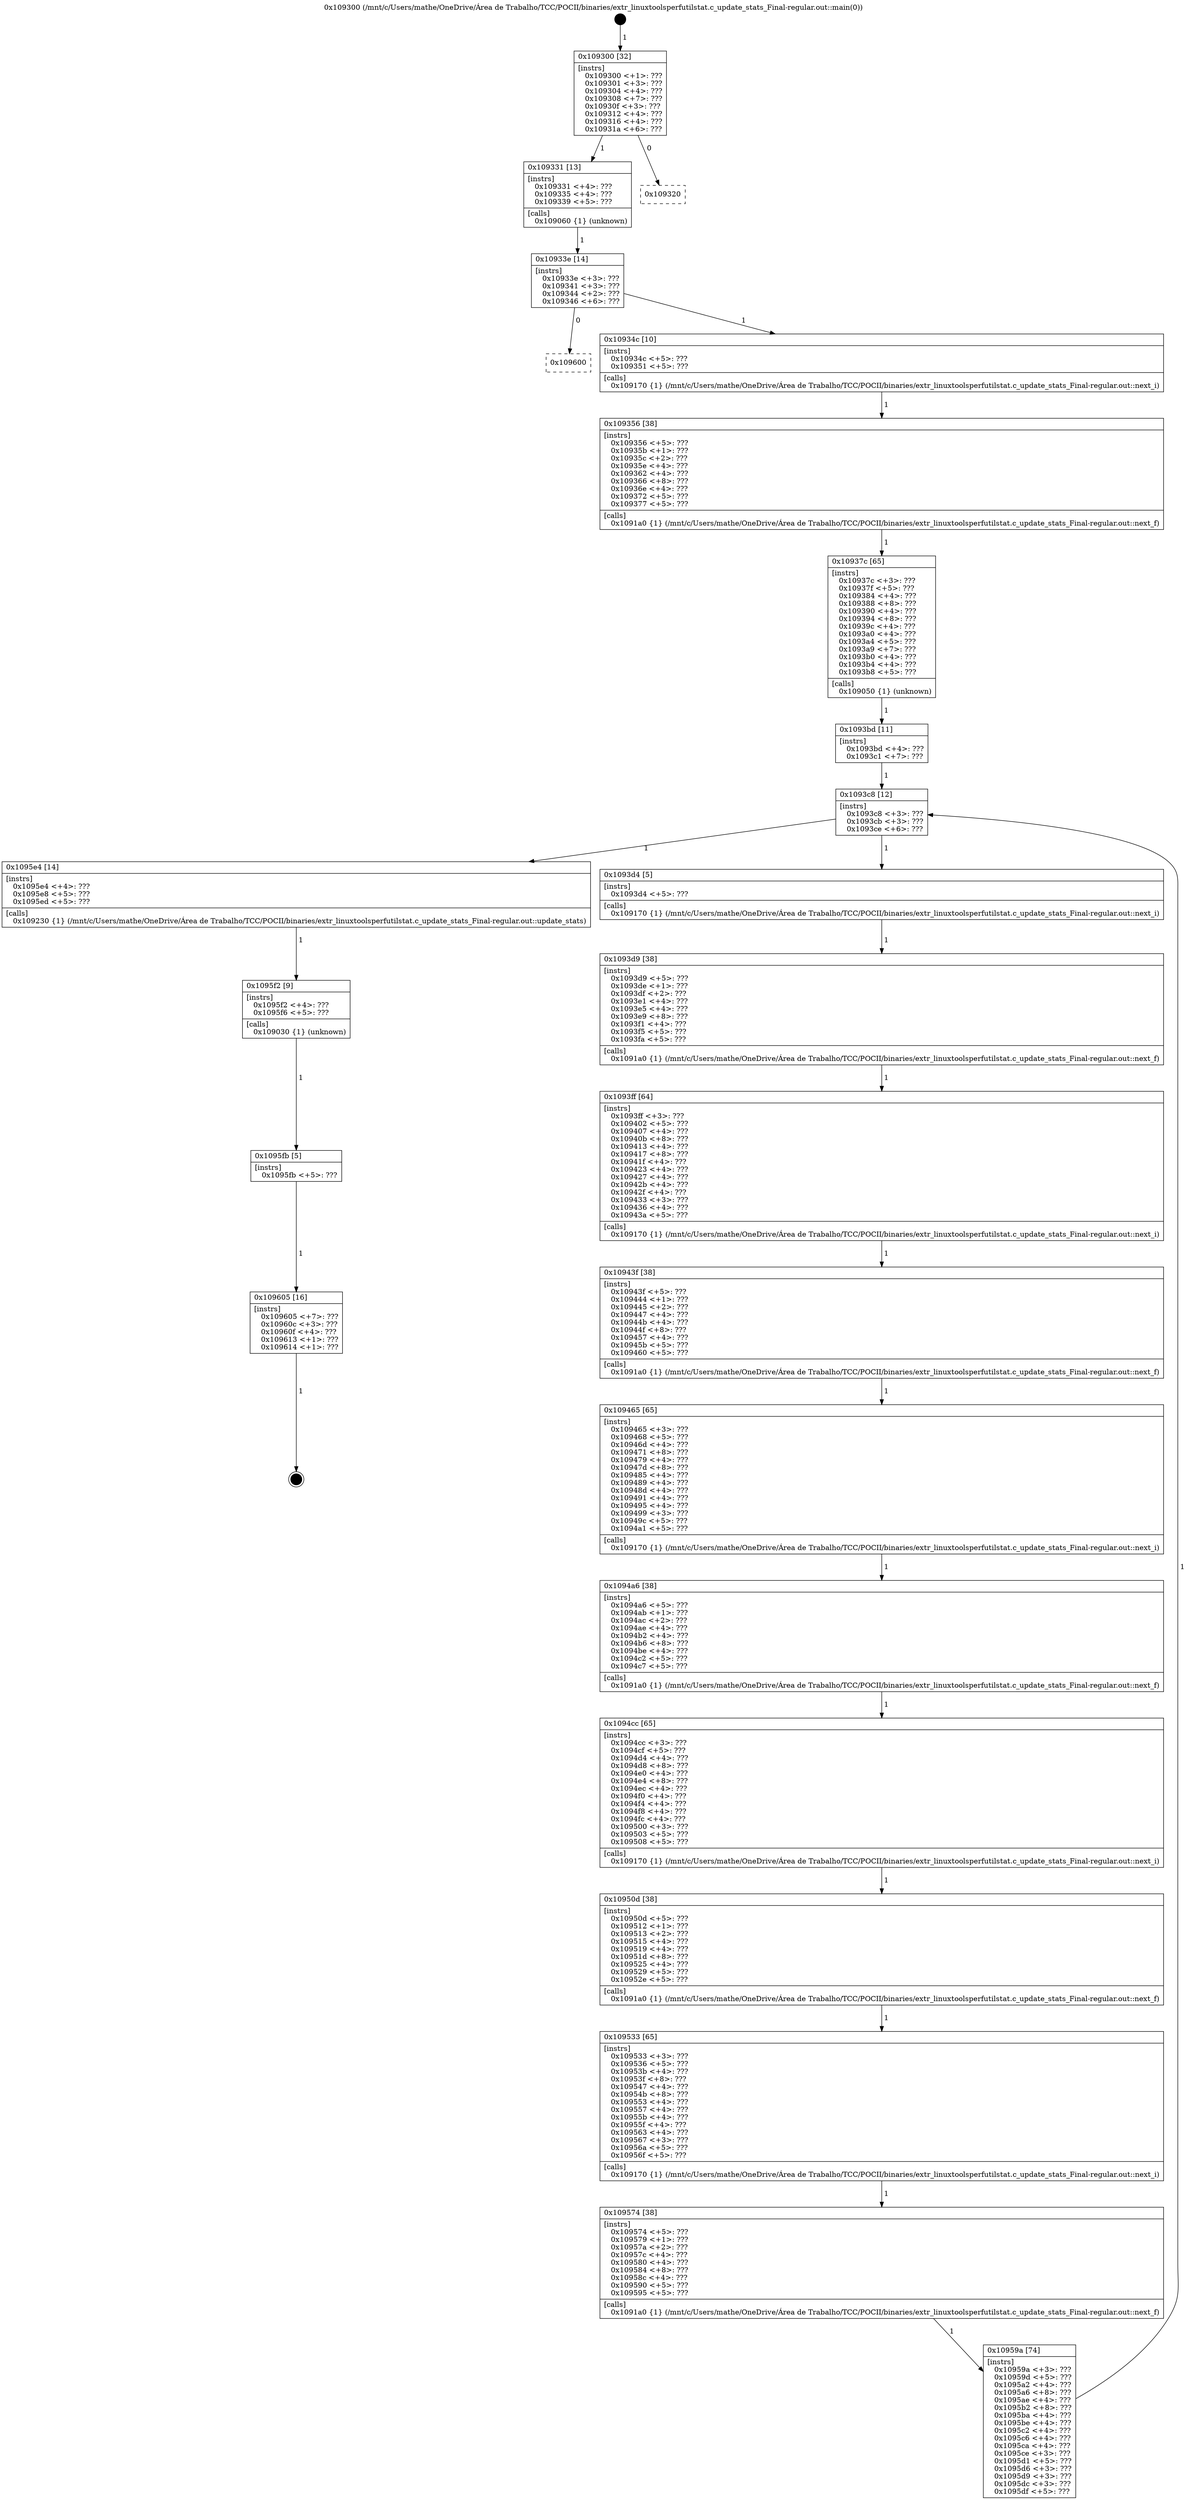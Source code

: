 digraph "0x109300" {
  label = "0x109300 (/mnt/c/Users/mathe/OneDrive/Área de Trabalho/TCC/POCII/binaries/extr_linuxtoolsperfutilstat.c_update_stats_Final-regular.out::main(0))"
  labelloc = "t"
  node[shape=record]

  Entry [label="",width=0.3,height=0.3,shape=circle,fillcolor=black,style=filled]
  "0x109300" [label="{
     0x109300 [32]\l
     | [instrs]\l
     &nbsp;&nbsp;0x109300 \<+1\>: ???\l
     &nbsp;&nbsp;0x109301 \<+3\>: ???\l
     &nbsp;&nbsp;0x109304 \<+4\>: ???\l
     &nbsp;&nbsp;0x109308 \<+7\>: ???\l
     &nbsp;&nbsp;0x10930f \<+3\>: ???\l
     &nbsp;&nbsp;0x109312 \<+4\>: ???\l
     &nbsp;&nbsp;0x109316 \<+4\>: ???\l
     &nbsp;&nbsp;0x10931a \<+6\>: ???\l
  }"]
  "0x109331" [label="{
     0x109331 [13]\l
     | [instrs]\l
     &nbsp;&nbsp;0x109331 \<+4\>: ???\l
     &nbsp;&nbsp;0x109335 \<+4\>: ???\l
     &nbsp;&nbsp;0x109339 \<+5\>: ???\l
     | [calls]\l
     &nbsp;&nbsp;0x109060 \{1\} (unknown)\l
  }"]
  "0x109320" [label="{
     0x109320\l
  }", style=dashed]
  "0x10933e" [label="{
     0x10933e [14]\l
     | [instrs]\l
     &nbsp;&nbsp;0x10933e \<+3\>: ???\l
     &nbsp;&nbsp;0x109341 \<+3\>: ???\l
     &nbsp;&nbsp;0x109344 \<+2\>: ???\l
     &nbsp;&nbsp;0x109346 \<+6\>: ???\l
  }"]
  "0x109600" [label="{
     0x109600\l
  }", style=dashed]
  "0x10934c" [label="{
     0x10934c [10]\l
     | [instrs]\l
     &nbsp;&nbsp;0x10934c \<+5\>: ???\l
     &nbsp;&nbsp;0x109351 \<+5\>: ???\l
     | [calls]\l
     &nbsp;&nbsp;0x109170 \{1\} (/mnt/c/Users/mathe/OneDrive/Área de Trabalho/TCC/POCII/binaries/extr_linuxtoolsperfutilstat.c_update_stats_Final-regular.out::next_i)\l
  }"]
  Exit [label="",width=0.3,height=0.3,shape=circle,fillcolor=black,style=filled,peripheries=2]
  "0x109356" [label="{
     0x109356 [38]\l
     | [instrs]\l
     &nbsp;&nbsp;0x109356 \<+5\>: ???\l
     &nbsp;&nbsp;0x10935b \<+1\>: ???\l
     &nbsp;&nbsp;0x10935c \<+2\>: ???\l
     &nbsp;&nbsp;0x10935e \<+4\>: ???\l
     &nbsp;&nbsp;0x109362 \<+4\>: ???\l
     &nbsp;&nbsp;0x109366 \<+8\>: ???\l
     &nbsp;&nbsp;0x10936e \<+4\>: ???\l
     &nbsp;&nbsp;0x109372 \<+5\>: ???\l
     &nbsp;&nbsp;0x109377 \<+5\>: ???\l
     | [calls]\l
     &nbsp;&nbsp;0x1091a0 \{1\} (/mnt/c/Users/mathe/OneDrive/Área de Trabalho/TCC/POCII/binaries/extr_linuxtoolsperfutilstat.c_update_stats_Final-regular.out::next_f)\l
  }"]
  "0x10937c" [label="{
     0x10937c [65]\l
     | [instrs]\l
     &nbsp;&nbsp;0x10937c \<+3\>: ???\l
     &nbsp;&nbsp;0x10937f \<+5\>: ???\l
     &nbsp;&nbsp;0x109384 \<+4\>: ???\l
     &nbsp;&nbsp;0x109388 \<+8\>: ???\l
     &nbsp;&nbsp;0x109390 \<+4\>: ???\l
     &nbsp;&nbsp;0x109394 \<+8\>: ???\l
     &nbsp;&nbsp;0x10939c \<+4\>: ???\l
     &nbsp;&nbsp;0x1093a0 \<+4\>: ???\l
     &nbsp;&nbsp;0x1093a4 \<+5\>: ???\l
     &nbsp;&nbsp;0x1093a9 \<+7\>: ???\l
     &nbsp;&nbsp;0x1093b0 \<+4\>: ???\l
     &nbsp;&nbsp;0x1093b4 \<+4\>: ???\l
     &nbsp;&nbsp;0x1093b8 \<+5\>: ???\l
     | [calls]\l
     &nbsp;&nbsp;0x109050 \{1\} (unknown)\l
  }"]
  "0x1093c8" [label="{
     0x1093c8 [12]\l
     | [instrs]\l
     &nbsp;&nbsp;0x1093c8 \<+3\>: ???\l
     &nbsp;&nbsp;0x1093cb \<+3\>: ???\l
     &nbsp;&nbsp;0x1093ce \<+6\>: ???\l
  }"]
  "0x1095e4" [label="{
     0x1095e4 [14]\l
     | [instrs]\l
     &nbsp;&nbsp;0x1095e4 \<+4\>: ???\l
     &nbsp;&nbsp;0x1095e8 \<+5\>: ???\l
     &nbsp;&nbsp;0x1095ed \<+5\>: ???\l
     | [calls]\l
     &nbsp;&nbsp;0x109230 \{1\} (/mnt/c/Users/mathe/OneDrive/Área de Trabalho/TCC/POCII/binaries/extr_linuxtoolsperfutilstat.c_update_stats_Final-regular.out::update_stats)\l
  }"]
  "0x1093d4" [label="{
     0x1093d4 [5]\l
     | [instrs]\l
     &nbsp;&nbsp;0x1093d4 \<+5\>: ???\l
     | [calls]\l
     &nbsp;&nbsp;0x109170 \{1\} (/mnt/c/Users/mathe/OneDrive/Área de Trabalho/TCC/POCII/binaries/extr_linuxtoolsperfutilstat.c_update_stats_Final-regular.out::next_i)\l
  }"]
  "0x1093d9" [label="{
     0x1093d9 [38]\l
     | [instrs]\l
     &nbsp;&nbsp;0x1093d9 \<+5\>: ???\l
     &nbsp;&nbsp;0x1093de \<+1\>: ???\l
     &nbsp;&nbsp;0x1093df \<+2\>: ???\l
     &nbsp;&nbsp;0x1093e1 \<+4\>: ???\l
     &nbsp;&nbsp;0x1093e5 \<+4\>: ???\l
     &nbsp;&nbsp;0x1093e9 \<+8\>: ???\l
     &nbsp;&nbsp;0x1093f1 \<+4\>: ???\l
     &nbsp;&nbsp;0x1093f5 \<+5\>: ???\l
     &nbsp;&nbsp;0x1093fa \<+5\>: ???\l
     | [calls]\l
     &nbsp;&nbsp;0x1091a0 \{1\} (/mnt/c/Users/mathe/OneDrive/Área de Trabalho/TCC/POCII/binaries/extr_linuxtoolsperfutilstat.c_update_stats_Final-regular.out::next_f)\l
  }"]
  "0x1093ff" [label="{
     0x1093ff [64]\l
     | [instrs]\l
     &nbsp;&nbsp;0x1093ff \<+3\>: ???\l
     &nbsp;&nbsp;0x109402 \<+5\>: ???\l
     &nbsp;&nbsp;0x109407 \<+4\>: ???\l
     &nbsp;&nbsp;0x10940b \<+8\>: ???\l
     &nbsp;&nbsp;0x109413 \<+4\>: ???\l
     &nbsp;&nbsp;0x109417 \<+8\>: ???\l
     &nbsp;&nbsp;0x10941f \<+4\>: ???\l
     &nbsp;&nbsp;0x109423 \<+4\>: ???\l
     &nbsp;&nbsp;0x109427 \<+4\>: ???\l
     &nbsp;&nbsp;0x10942b \<+4\>: ???\l
     &nbsp;&nbsp;0x10942f \<+4\>: ???\l
     &nbsp;&nbsp;0x109433 \<+3\>: ???\l
     &nbsp;&nbsp;0x109436 \<+4\>: ???\l
     &nbsp;&nbsp;0x10943a \<+5\>: ???\l
     | [calls]\l
     &nbsp;&nbsp;0x109170 \{1\} (/mnt/c/Users/mathe/OneDrive/Área de Trabalho/TCC/POCII/binaries/extr_linuxtoolsperfutilstat.c_update_stats_Final-regular.out::next_i)\l
  }"]
  "0x10943f" [label="{
     0x10943f [38]\l
     | [instrs]\l
     &nbsp;&nbsp;0x10943f \<+5\>: ???\l
     &nbsp;&nbsp;0x109444 \<+1\>: ???\l
     &nbsp;&nbsp;0x109445 \<+2\>: ???\l
     &nbsp;&nbsp;0x109447 \<+4\>: ???\l
     &nbsp;&nbsp;0x10944b \<+4\>: ???\l
     &nbsp;&nbsp;0x10944f \<+8\>: ???\l
     &nbsp;&nbsp;0x109457 \<+4\>: ???\l
     &nbsp;&nbsp;0x10945b \<+5\>: ???\l
     &nbsp;&nbsp;0x109460 \<+5\>: ???\l
     | [calls]\l
     &nbsp;&nbsp;0x1091a0 \{1\} (/mnt/c/Users/mathe/OneDrive/Área de Trabalho/TCC/POCII/binaries/extr_linuxtoolsperfutilstat.c_update_stats_Final-regular.out::next_f)\l
  }"]
  "0x109465" [label="{
     0x109465 [65]\l
     | [instrs]\l
     &nbsp;&nbsp;0x109465 \<+3\>: ???\l
     &nbsp;&nbsp;0x109468 \<+5\>: ???\l
     &nbsp;&nbsp;0x10946d \<+4\>: ???\l
     &nbsp;&nbsp;0x109471 \<+8\>: ???\l
     &nbsp;&nbsp;0x109479 \<+4\>: ???\l
     &nbsp;&nbsp;0x10947d \<+8\>: ???\l
     &nbsp;&nbsp;0x109485 \<+4\>: ???\l
     &nbsp;&nbsp;0x109489 \<+4\>: ???\l
     &nbsp;&nbsp;0x10948d \<+4\>: ???\l
     &nbsp;&nbsp;0x109491 \<+4\>: ???\l
     &nbsp;&nbsp;0x109495 \<+4\>: ???\l
     &nbsp;&nbsp;0x109499 \<+3\>: ???\l
     &nbsp;&nbsp;0x10949c \<+5\>: ???\l
     &nbsp;&nbsp;0x1094a1 \<+5\>: ???\l
     | [calls]\l
     &nbsp;&nbsp;0x109170 \{1\} (/mnt/c/Users/mathe/OneDrive/Área de Trabalho/TCC/POCII/binaries/extr_linuxtoolsperfutilstat.c_update_stats_Final-regular.out::next_i)\l
  }"]
  "0x1094a6" [label="{
     0x1094a6 [38]\l
     | [instrs]\l
     &nbsp;&nbsp;0x1094a6 \<+5\>: ???\l
     &nbsp;&nbsp;0x1094ab \<+1\>: ???\l
     &nbsp;&nbsp;0x1094ac \<+2\>: ???\l
     &nbsp;&nbsp;0x1094ae \<+4\>: ???\l
     &nbsp;&nbsp;0x1094b2 \<+4\>: ???\l
     &nbsp;&nbsp;0x1094b6 \<+8\>: ???\l
     &nbsp;&nbsp;0x1094be \<+4\>: ???\l
     &nbsp;&nbsp;0x1094c2 \<+5\>: ???\l
     &nbsp;&nbsp;0x1094c7 \<+5\>: ???\l
     | [calls]\l
     &nbsp;&nbsp;0x1091a0 \{1\} (/mnt/c/Users/mathe/OneDrive/Área de Trabalho/TCC/POCII/binaries/extr_linuxtoolsperfutilstat.c_update_stats_Final-regular.out::next_f)\l
  }"]
  "0x1094cc" [label="{
     0x1094cc [65]\l
     | [instrs]\l
     &nbsp;&nbsp;0x1094cc \<+3\>: ???\l
     &nbsp;&nbsp;0x1094cf \<+5\>: ???\l
     &nbsp;&nbsp;0x1094d4 \<+4\>: ???\l
     &nbsp;&nbsp;0x1094d8 \<+8\>: ???\l
     &nbsp;&nbsp;0x1094e0 \<+4\>: ???\l
     &nbsp;&nbsp;0x1094e4 \<+8\>: ???\l
     &nbsp;&nbsp;0x1094ec \<+4\>: ???\l
     &nbsp;&nbsp;0x1094f0 \<+4\>: ???\l
     &nbsp;&nbsp;0x1094f4 \<+4\>: ???\l
     &nbsp;&nbsp;0x1094f8 \<+4\>: ???\l
     &nbsp;&nbsp;0x1094fc \<+4\>: ???\l
     &nbsp;&nbsp;0x109500 \<+3\>: ???\l
     &nbsp;&nbsp;0x109503 \<+5\>: ???\l
     &nbsp;&nbsp;0x109508 \<+5\>: ???\l
     | [calls]\l
     &nbsp;&nbsp;0x109170 \{1\} (/mnt/c/Users/mathe/OneDrive/Área de Trabalho/TCC/POCII/binaries/extr_linuxtoolsperfutilstat.c_update_stats_Final-regular.out::next_i)\l
  }"]
  "0x10950d" [label="{
     0x10950d [38]\l
     | [instrs]\l
     &nbsp;&nbsp;0x10950d \<+5\>: ???\l
     &nbsp;&nbsp;0x109512 \<+1\>: ???\l
     &nbsp;&nbsp;0x109513 \<+2\>: ???\l
     &nbsp;&nbsp;0x109515 \<+4\>: ???\l
     &nbsp;&nbsp;0x109519 \<+4\>: ???\l
     &nbsp;&nbsp;0x10951d \<+8\>: ???\l
     &nbsp;&nbsp;0x109525 \<+4\>: ???\l
     &nbsp;&nbsp;0x109529 \<+5\>: ???\l
     &nbsp;&nbsp;0x10952e \<+5\>: ???\l
     | [calls]\l
     &nbsp;&nbsp;0x1091a0 \{1\} (/mnt/c/Users/mathe/OneDrive/Área de Trabalho/TCC/POCII/binaries/extr_linuxtoolsperfutilstat.c_update_stats_Final-regular.out::next_f)\l
  }"]
  "0x109533" [label="{
     0x109533 [65]\l
     | [instrs]\l
     &nbsp;&nbsp;0x109533 \<+3\>: ???\l
     &nbsp;&nbsp;0x109536 \<+5\>: ???\l
     &nbsp;&nbsp;0x10953b \<+4\>: ???\l
     &nbsp;&nbsp;0x10953f \<+8\>: ???\l
     &nbsp;&nbsp;0x109547 \<+4\>: ???\l
     &nbsp;&nbsp;0x10954b \<+8\>: ???\l
     &nbsp;&nbsp;0x109553 \<+4\>: ???\l
     &nbsp;&nbsp;0x109557 \<+4\>: ???\l
     &nbsp;&nbsp;0x10955b \<+4\>: ???\l
     &nbsp;&nbsp;0x10955f \<+4\>: ???\l
     &nbsp;&nbsp;0x109563 \<+4\>: ???\l
     &nbsp;&nbsp;0x109567 \<+3\>: ???\l
     &nbsp;&nbsp;0x10956a \<+5\>: ???\l
     &nbsp;&nbsp;0x10956f \<+5\>: ???\l
     | [calls]\l
     &nbsp;&nbsp;0x109170 \{1\} (/mnt/c/Users/mathe/OneDrive/Área de Trabalho/TCC/POCII/binaries/extr_linuxtoolsperfutilstat.c_update_stats_Final-regular.out::next_i)\l
  }"]
  "0x109574" [label="{
     0x109574 [38]\l
     | [instrs]\l
     &nbsp;&nbsp;0x109574 \<+5\>: ???\l
     &nbsp;&nbsp;0x109579 \<+1\>: ???\l
     &nbsp;&nbsp;0x10957a \<+2\>: ???\l
     &nbsp;&nbsp;0x10957c \<+4\>: ???\l
     &nbsp;&nbsp;0x109580 \<+4\>: ???\l
     &nbsp;&nbsp;0x109584 \<+8\>: ???\l
     &nbsp;&nbsp;0x10958c \<+4\>: ???\l
     &nbsp;&nbsp;0x109590 \<+5\>: ???\l
     &nbsp;&nbsp;0x109595 \<+5\>: ???\l
     | [calls]\l
     &nbsp;&nbsp;0x1091a0 \{1\} (/mnt/c/Users/mathe/OneDrive/Área de Trabalho/TCC/POCII/binaries/extr_linuxtoolsperfutilstat.c_update_stats_Final-regular.out::next_f)\l
  }"]
  "0x10959a" [label="{
     0x10959a [74]\l
     | [instrs]\l
     &nbsp;&nbsp;0x10959a \<+3\>: ???\l
     &nbsp;&nbsp;0x10959d \<+5\>: ???\l
     &nbsp;&nbsp;0x1095a2 \<+4\>: ???\l
     &nbsp;&nbsp;0x1095a6 \<+8\>: ???\l
     &nbsp;&nbsp;0x1095ae \<+4\>: ???\l
     &nbsp;&nbsp;0x1095b2 \<+8\>: ???\l
     &nbsp;&nbsp;0x1095ba \<+4\>: ???\l
     &nbsp;&nbsp;0x1095be \<+4\>: ???\l
     &nbsp;&nbsp;0x1095c2 \<+4\>: ???\l
     &nbsp;&nbsp;0x1095c6 \<+4\>: ???\l
     &nbsp;&nbsp;0x1095ca \<+4\>: ???\l
     &nbsp;&nbsp;0x1095ce \<+3\>: ???\l
     &nbsp;&nbsp;0x1095d1 \<+5\>: ???\l
     &nbsp;&nbsp;0x1095d6 \<+3\>: ???\l
     &nbsp;&nbsp;0x1095d9 \<+3\>: ???\l
     &nbsp;&nbsp;0x1095dc \<+3\>: ???\l
     &nbsp;&nbsp;0x1095df \<+5\>: ???\l
  }"]
  "0x1093bd" [label="{
     0x1093bd [11]\l
     | [instrs]\l
     &nbsp;&nbsp;0x1093bd \<+4\>: ???\l
     &nbsp;&nbsp;0x1093c1 \<+7\>: ???\l
  }"]
  "0x1095f2" [label="{
     0x1095f2 [9]\l
     | [instrs]\l
     &nbsp;&nbsp;0x1095f2 \<+4\>: ???\l
     &nbsp;&nbsp;0x1095f6 \<+5\>: ???\l
     | [calls]\l
     &nbsp;&nbsp;0x109030 \{1\} (unknown)\l
  }"]
  "0x1095fb" [label="{
     0x1095fb [5]\l
     | [instrs]\l
     &nbsp;&nbsp;0x1095fb \<+5\>: ???\l
  }"]
  "0x109605" [label="{
     0x109605 [16]\l
     | [instrs]\l
     &nbsp;&nbsp;0x109605 \<+7\>: ???\l
     &nbsp;&nbsp;0x10960c \<+3\>: ???\l
     &nbsp;&nbsp;0x10960f \<+4\>: ???\l
     &nbsp;&nbsp;0x109613 \<+1\>: ???\l
     &nbsp;&nbsp;0x109614 \<+1\>: ???\l
  }"]
  Entry -> "0x109300" [label=" 1"]
  "0x109300" -> "0x109331" [label=" 1"]
  "0x109300" -> "0x109320" [label=" 0"]
  "0x109331" -> "0x10933e" [label=" 1"]
  "0x10933e" -> "0x109600" [label=" 0"]
  "0x10933e" -> "0x10934c" [label=" 1"]
  "0x109605" -> Exit [label=" 1"]
  "0x10934c" -> "0x109356" [label=" 1"]
  "0x109356" -> "0x10937c" [label=" 1"]
  "0x10937c" -> "0x1093bd" [label=" 1"]
  "0x1093c8" -> "0x1095e4" [label=" 1"]
  "0x1093c8" -> "0x1093d4" [label=" 1"]
  "0x1093d4" -> "0x1093d9" [label=" 1"]
  "0x1093d9" -> "0x1093ff" [label=" 1"]
  "0x1093ff" -> "0x10943f" [label=" 1"]
  "0x10943f" -> "0x109465" [label=" 1"]
  "0x109465" -> "0x1094a6" [label=" 1"]
  "0x1094a6" -> "0x1094cc" [label=" 1"]
  "0x1094cc" -> "0x10950d" [label=" 1"]
  "0x10950d" -> "0x109533" [label=" 1"]
  "0x109533" -> "0x109574" [label=" 1"]
  "0x109574" -> "0x10959a" [label=" 1"]
  "0x1093bd" -> "0x1093c8" [label=" 1"]
  "0x10959a" -> "0x1093c8" [label=" 1"]
  "0x1095e4" -> "0x1095f2" [label=" 1"]
  "0x1095f2" -> "0x1095fb" [label=" 1"]
  "0x1095fb" -> "0x109605" [label=" 1"]
}
